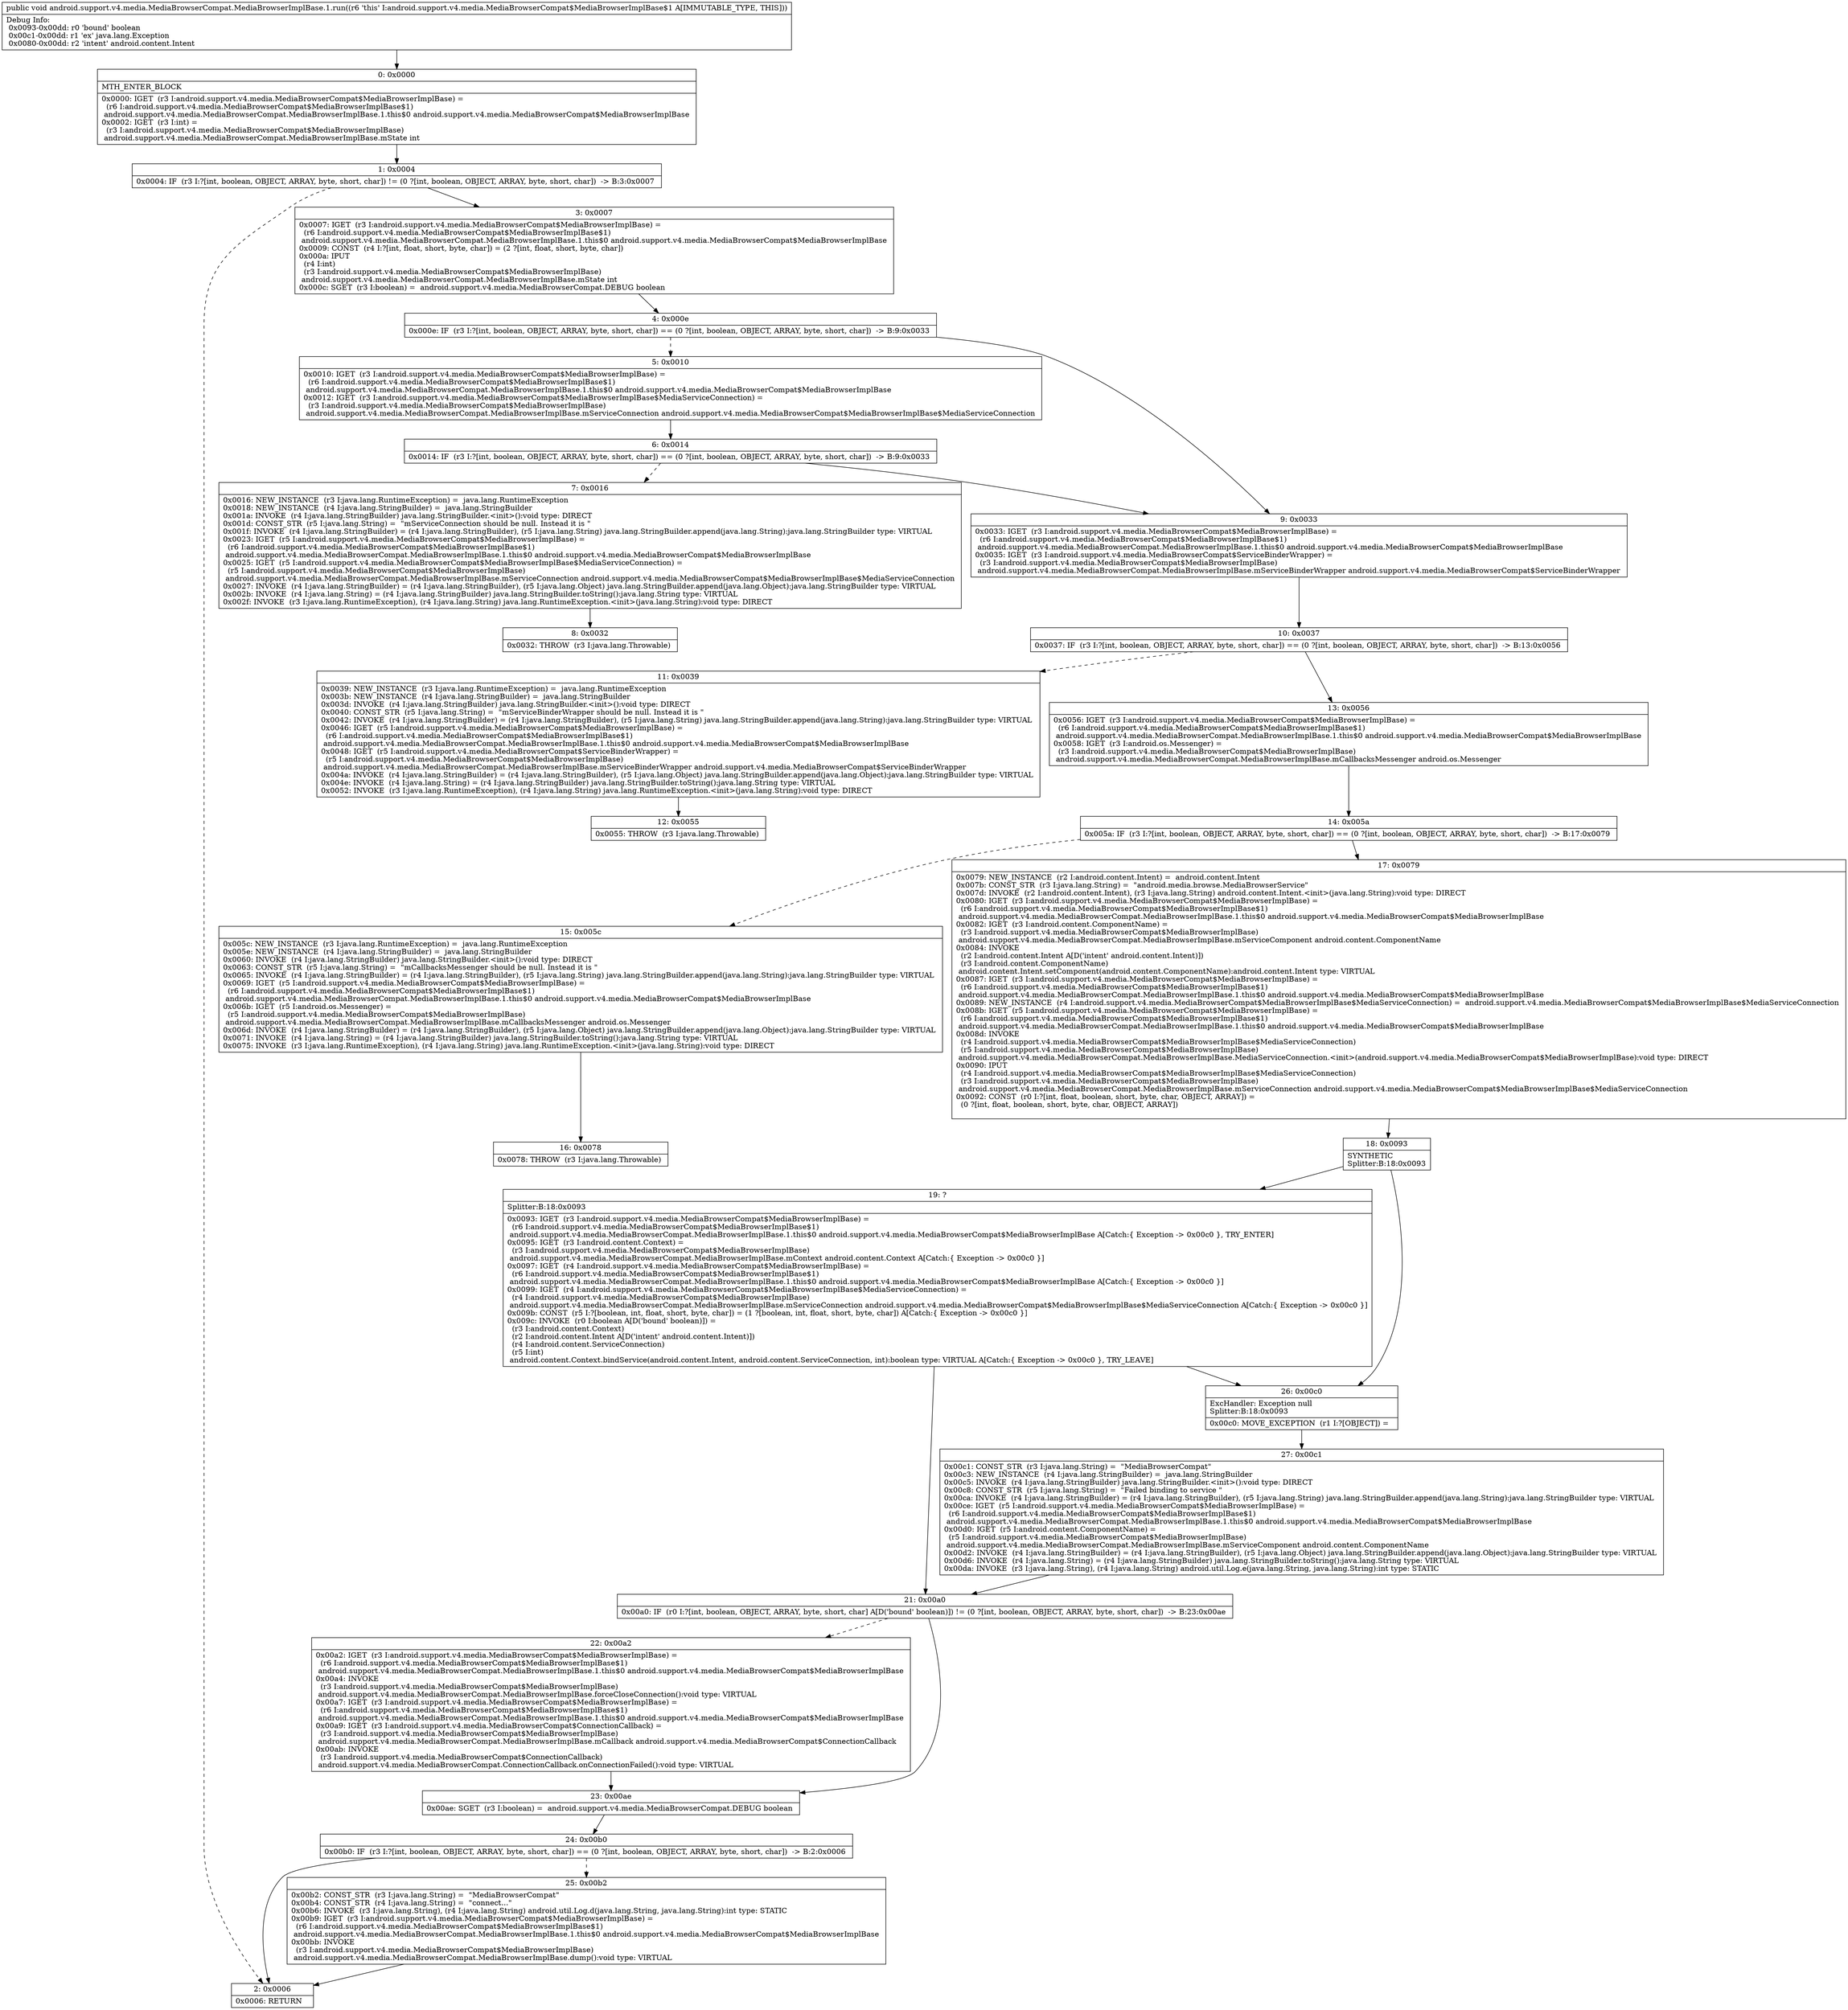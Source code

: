 digraph "CFG forandroid.support.v4.media.MediaBrowserCompat.MediaBrowserImplBase.1.run()V" {
Node_0 [shape=record,label="{0\:\ 0x0000|MTH_ENTER_BLOCK\l|0x0000: IGET  (r3 I:android.support.v4.media.MediaBrowserCompat$MediaBrowserImplBase) = \l  (r6 I:android.support.v4.media.MediaBrowserCompat$MediaBrowserImplBase$1)\l android.support.v4.media.MediaBrowserCompat.MediaBrowserImplBase.1.this$0 android.support.v4.media.MediaBrowserCompat$MediaBrowserImplBase \l0x0002: IGET  (r3 I:int) = \l  (r3 I:android.support.v4.media.MediaBrowserCompat$MediaBrowserImplBase)\l android.support.v4.media.MediaBrowserCompat.MediaBrowserImplBase.mState int \l}"];
Node_1 [shape=record,label="{1\:\ 0x0004|0x0004: IF  (r3 I:?[int, boolean, OBJECT, ARRAY, byte, short, char]) != (0 ?[int, boolean, OBJECT, ARRAY, byte, short, char])  \-\> B:3:0x0007 \l}"];
Node_2 [shape=record,label="{2\:\ 0x0006|0x0006: RETURN   \l}"];
Node_3 [shape=record,label="{3\:\ 0x0007|0x0007: IGET  (r3 I:android.support.v4.media.MediaBrowserCompat$MediaBrowserImplBase) = \l  (r6 I:android.support.v4.media.MediaBrowserCompat$MediaBrowserImplBase$1)\l android.support.v4.media.MediaBrowserCompat.MediaBrowserImplBase.1.this$0 android.support.v4.media.MediaBrowserCompat$MediaBrowserImplBase \l0x0009: CONST  (r4 I:?[int, float, short, byte, char]) = (2 ?[int, float, short, byte, char]) \l0x000a: IPUT  \l  (r4 I:int)\l  (r3 I:android.support.v4.media.MediaBrowserCompat$MediaBrowserImplBase)\l android.support.v4.media.MediaBrowserCompat.MediaBrowserImplBase.mState int \l0x000c: SGET  (r3 I:boolean) =  android.support.v4.media.MediaBrowserCompat.DEBUG boolean \l}"];
Node_4 [shape=record,label="{4\:\ 0x000e|0x000e: IF  (r3 I:?[int, boolean, OBJECT, ARRAY, byte, short, char]) == (0 ?[int, boolean, OBJECT, ARRAY, byte, short, char])  \-\> B:9:0x0033 \l}"];
Node_5 [shape=record,label="{5\:\ 0x0010|0x0010: IGET  (r3 I:android.support.v4.media.MediaBrowserCompat$MediaBrowserImplBase) = \l  (r6 I:android.support.v4.media.MediaBrowserCompat$MediaBrowserImplBase$1)\l android.support.v4.media.MediaBrowserCompat.MediaBrowserImplBase.1.this$0 android.support.v4.media.MediaBrowserCompat$MediaBrowserImplBase \l0x0012: IGET  (r3 I:android.support.v4.media.MediaBrowserCompat$MediaBrowserImplBase$MediaServiceConnection) = \l  (r3 I:android.support.v4.media.MediaBrowserCompat$MediaBrowserImplBase)\l android.support.v4.media.MediaBrowserCompat.MediaBrowserImplBase.mServiceConnection android.support.v4.media.MediaBrowserCompat$MediaBrowserImplBase$MediaServiceConnection \l}"];
Node_6 [shape=record,label="{6\:\ 0x0014|0x0014: IF  (r3 I:?[int, boolean, OBJECT, ARRAY, byte, short, char]) == (0 ?[int, boolean, OBJECT, ARRAY, byte, short, char])  \-\> B:9:0x0033 \l}"];
Node_7 [shape=record,label="{7\:\ 0x0016|0x0016: NEW_INSTANCE  (r3 I:java.lang.RuntimeException) =  java.lang.RuntimeException \l0x0018: NEW_INSTANCE  (r4 I:java.lang.StringBuilder) =  java.lang.StringBuilder \l0x001a: INVOKE  (r4 I:java.lang.StringBuilder) java.lang.StringBuilder.\<init\>():void type: DIRECT \l0x001d: CONST_STR  (r5 I:java.lang.String) =  \"mServiceConnection should be null. Instead it is \" \l0x001f: INVOKE  (r4 I:java.lang.StringBuilder) = (r4 I:java.lang.StringBuilder), (r5 I:java.lang.String) java.lang.StringBuilder.append(java.lang.String):java.lang.StringBuilder type: VIRTUAL \l0x0023: IGET  (r5 I:android.support.v4.media.MediaBrowserCompat$MediaBrowserImplBase) = \l  (r6 I:android.support.v4.media.MediaBrowserCompat$MediaBrowserImplBase$1)\l android.support.v4.media.MediaBrowserCompat.MediaBrowserImplBase.1.this$0 android.support.v4.media.MediaBrowserCompat$MediaBrowserImplBase \l0x0025: IGET  (r5 I:android.support.v4.media.MediaBrowserCompat$MediaBrowserImplBase$MediaServiceConnection) = \l  (r5 I:android.support.v4.media.MediaBrowserCompat$MediaBrowserImplBase)\l android.support.v4.media.MediaBrowserCompat.MediaBrowserImplBase.mServiceConnection android.support.v4.media.MediaBrowserCompat$MediaBrowserImplBase$MediaServiceConnection \l0x0027: INVOKE  (r4 I:java.lang.StringBuilder) = (r4 I:java.lang.StringBuilder), (r5 I:java.lang.Object) java.lang.StringBuilder.append(java.lang.Object):java.lang.StringBuilder type: VIRTUAL \l0x002b: INVOKE  (r4 I:java.lang.String) = (r4 I:java.lang.StringBuilder) java.lang.StringBuilder.toString():java.lang.String type: VIRTUAL \l0x002f: INVOKE  (r3 I:java.lang.RuntimeException), (r4 I:java.lang.String) java.lang.RuntimeException.\<init\>(java.lang.String):void type: DIRECT \l}"];
Node_8 [shape=record,label="{8\:\ 0x0032|0x0032: THROW  (r3 I:java.lang.Throwable) \l}"];
Node_9 [shape=record,label="{9\:\ 0x0033|0x0033: IGET  (r3 I:android.support.v4.media.MediaBrowserCompat$MediaBrowserImplBase) = \l  (r6 I:android.support.v4.media.MediaBrowserCompat$MediaBrowserImplBase$1)\l android.support.v4.media.MediaBrowserCompat.MediaBrowserImplBase.1.this$0 android.support.v4.media.MediaBrowserCompat$MediaBrowserImplBase \l0x0035: IGET  (r3 I:android.support.v4.media.MediaBrowserCompat$ServiceBinderWrapper) = \l  (r3 I:android.support.v4.media.MediaBrowserCompat$MediaBrowserImplBase)\l android.support.v4.media.MediaBrowserCompat.MediaBrowserImplBase.mServiceBinderWrapper android.support.v4.media.MediaBrowserCompat$ServiceBinderWrapper \l}"];
Node_10 [shape=record,label="{10\:\ 0x0037|0x0037: IF  (r3 I:?[int, boolean, OBJECT, ARRAY, byte, short, char]) == (0 ?[int, boolean, OBJECT, ARRAY, byte, short, char])  \-\> B:13:0x0056 \l}"];
Node_11 [shape=record,label="{11\:\ 0x0039|0x0039: NEW_INSTANCE  (r3 I:java.lang.RuntimeException) =  java.lang.RuntimeException \l0x003b: NEW_INSTANCE  (r4 I:java.lang.StringBuilder) =  java.lang.StringBuilder \l0x003d: INVOKE  (r4 I:java.lang.StringBuilder) java.lang.StringBuilder.\<init\>():void type: DIRECT \l0x0040: CONST_STR  (r5 I:java.lang.String) =  \"mServiceBinderWrapper should be null. Instead it is \" \l0x0042: INVOKE  (r4 I:java.lang.StringBuilder) = (r4 I:java.lang.StringBuilder), (r5 I:java.lang.String) java.lang.StringBuilder.append(java.lang.String):java.lang.StringBuilder type: VIRTUAL \l0x0046: IGET  (r5 I:android.support.v4.media.MediaBrowserCompat$MediaBrowserImplBase) = \l  (r6 I:android.support.v4.media.MediaBrowserCompat$MediaBrowserImplBase$1)\l android.support.v4.media.MediaBrowserCompat.MediaBrowserImplBase.1.this$0 android.support.v4.media.MediaBrowserCompat$MediaBrowserImplBase \l0x0048: IGET  (r5 I:android.support.v4.media.MediaBrowserCompat$ServiceBinderWrapper) = \l  (r5 I:android.support.v4.media.MediaBrowserCompat$MediaBrowserImplBase)\l android.support.v4.media.MediaBrowserCompat.MediaBrowserImplBase.mServiceBinderWrapper android.support.v4.media.MediaBrowserCompat$ServiceBinderWrapper \l0x004a: INVOKE  (r4 I:java.lang.StringBuilder) = (r4 I:java.lang.StringBuilder), (r5 I:java.lang.Object) java.lang.StringBuilder.append(java.lang.Object):java.lang.StringBuilder type: VIRTUAL \l0x004e: INVOKE  (r4 I:java.lang.String) = (r4 I:java.lang.StringBuilder) java.lang.StringBuilder.toString():java.lang.String type: VIRTUAL \l0x0052: INVOKE  (r3 I:java.lang.RuntimeException), (r4 I:java.lang.String) java.lang.RuntimeException.\<init\>(java.lang.String):void type: DIRECT \l}"];
Node_12 [shape=record,label="{12\:\ 0x0055|0x0055: THROW  (r3 I:java.lang.Throwable) \l}"];
Node_13 [shape=record,label="{13\:\ 0x0056|0x0056: IGET  (r3 I:android.support.v4.media.MediaBrowserCompat$MediaBrowserImplBase) = \l  (r6 I:android.support.v4.media.MediaBrowserCompat$MediaBrowserImplBase$1)\l android.support.v4.media.MediaBrowserCompat.MediaBrowserImplBase.1.this$0 android.support.v4.media.MediaBrowserCompat$MediaBrowserImplBase \l0x0058: IGET  (r3 I:android.os.Messenger) = \l  (r3 I:android.support.v4.media.MediaBrowserCompat$MediaBrowserImplBase)\l android.support.v4.media.MediaBrowserCompat.MediaBrowserImplBase.mCallbacksMessenger android.os.Messenger \l}"];
Node_14 [shape=record,label="{14\:\ 0x005a|0x005a: IF  (r3 I:?[int, boolean, OBJECT, ARRAY, byte, short, char]) == (0 ?[int, boolean, OBJECT, ARRAY, byte, short, char])  \-\> B:17:0x0079 \l}"];
Node_15 [shape=record,label="{15\:\ 0x005c|0x005c: NEW_INSTANCE  (r3 I:java.lang.RuntimeException) =  java.lang.RuntimeException \l0x005e: NEW_INSTANCE  (r4 I:java.lang.StringBuilder) =  java.lang.StringBuilder \l0x0060: INVOKE  (r4 I:java.lang.StringBuilder) java.lang.StringBuilder.\<init\>():void type: DIRECT \l0x0063: CONST_STR  (r5 I:java.lang.String) =  \"mCallbacksMessenger should be null. Instead it is \" \l0x0065: INVOKE  (r4 I:java.lang.StringBuilder) = (r4 I:java.lang.StringBuilder), (r5 I:java.lang.String) java.lang.StringBuilder.append(java.lang.String):java.lang.StringBuilder type: VIRTUAL \l0x0069: IGET  (r5 I:android.support.v4.media.MediaBrowserCompat$MediaBrowserImplBase) = \l  (r6 I:android.support.v4.media.MediaBrowserCompat$MediaBrowserImplBase$1)\l android.support.v4.media.MediaBrowserCompat.MediaBrowserImplBase.1.this$0 android.support.v4.media.MediaBrowserCompat$MediaBrowserImplBase \l0x006b: IGET  (r5 I:android.os.Messenger) = \l  (r5 I:android.support.v4.media.MediaBrowserCompat$MediaBrowserImplBase)\l android.support.v4.media.MediaBrowserCompat.MediaBrowserImplBase.mCallbacksMessenger android.os.Messenger \l0x006d: INVOKE  (r4 I:java.lang.StringBuilder) = (r4 I:java.lang.StringBuilder), (r5 I:java.lang.Object) java.lang.StringBuilder.append(java.lang.Object):java.lang.StringBuilder type: VIRTUAL \l0x0071: INVOKE  (r4 I:java.lang.String) = (r4 I:java.lang.StringBuilder) java.lang.StringBuilder.toString():java.lang.String type: VIRTUAL \l0x0075: INVOKE  (r3 I:java.lang.RuntimeException), (r4 I:java.lang.String) java.lang.RuntimeException.\<init\>(java.lang.String):void type: DIRECT \l}"];
Node_16 [shape=record,label="{16\:\ 0x0078|0x0078: THROW  (r3 I:java.lang.Throwable) \l}"];
Node_17 [shape=record,label="{17\:\ 0x0079|0x0079: NEW_INSTANCE  (r2 I:android.content.Intent) =  android.content.Intent \l0x007b: CONST_STR  (r3 I:java.lang.String) =  \"android.media.browse.MediaBrowserService\" \l0x007d: INVOKE  (r2 I:android.content.Intent), (r3 I:java.lang.String) android.content.Intent.\<init\>(java.lang.String):void type: DIRECT \l0x0080: IGET  (r3 I:android.support.v4.media.MediaBrowserCompat$MediaBrowserImplBase) = \l  (r6 I:android.support.v4.media.MediaBrowserCompat$MediaBrowserImplBase$1)\l android.support.v4.media.MediaBrowserCompat.MediaBrowserImplBase.1.this$0 android.support.v4.media.MediaBrowserCompat$MediaBrowserImplBase \l0x0082: IGET  (r3 I:android.content.ComponentName) = \l  (r3 I:android.support.v4.media.MediaBrowserCompat$MediaBrowserImplBase)\l android.support.v4.media.MediaBrowserCompat.MediaBrowserImplBase.mServiceComponent android.content.ComponentName \l0x0084: INVOKE  \l  (r2 I:android.content.Intent A[D('intent' android.content.Intent)])\l  (r3 I:android.content.ComponentName)\l android.content.Intent.setComponent(android.content.ComponentName):android.content.Intent type: VIRTUAL \l0x0087: IGET  (r3 I:android.support.v4.media.MediaBrowserCompat$MediaBrowserImplBase) = \l  (r6 I:android.support.v4.media.MediaBrowserCompat$MediaBrowserImplBase$1)\l android.support.v4.media.MediaBrowserCompat.MediaBrowserImplBase.1.this$0 android.support.v4.media.MediaBrowserCompat$MediaBrowserImplBase \l0x0089: NEW_INSTANCE  (r4 I:android.support.v4.media.MediaBrowserCompat$MediaBrowserImplBase$MediaServiceConnection) =  android.support.v4.media.MediaBrowserCompat$MediaBrowserImplBase$MediaServiceConnection \l0x008b: IGET  (r5 I:android.support.v4.media.MediaBrowserCompat$MediaBrowserImplBase) = \l  (r6 I:android.support.v4.media.MediaBrowserCompat$MediaBrowserImplBase$1)\l android.support.v4.media.MediaBrowserCompat.MediaBrowserImplBase.1.this$0 android.support.v4.media.MediaBrowserCompat$MediaBrowserImplBase \l0x008d: INVOKE  \l  (r4 I:android.support.v4.media.MediaBrowserCompat$MediaBrowserImplBase$MediaServiceConnection)\l  (r5 I:android.support.v4.media.MediaBrowserCompat$MediaBrowserImplBase)\l android.support.v4.media.MediaBrowserCompat.MediaBrowserImplBase.MediaServiceConnection.\<init\>(android.support.v4.media.MediaBrowserCompat$MediaBrowserImplBase):void type: DIRECT \l0x0090: IPUT  \l  (r4 I:android.support.v4.media.MediaBrowserCompat$MediaBrowserImplBase$MediaServiceConnection)\l  (r3 I:android.support.v4.media.MediaBrowserCompat$MediaBrowserImplBase)\l android.support.v4.media.MediaBrowserCompat.MediaBrowserImplBase.mServiceConnection android.support.v4.media.MediaBrowserCompat$MediaBrowserImplBase$MediaServiceConnection \l0x0092: CONST  (r0 I:?[int, float, boolean, short, byte, char, OBJECT, ARRAY]) = \l  (0 ?[int, float, boolean, short, byte, char, OBJECT, ARRAY])\l \l}"];
Node_18 [shape=record,label="{18\:\ 0x0093|SYNTHETIC\lSplitter:B:18:0x0093\l}"];
Node_19 [shape=record,label="{19\:\ ?|Splitter:B:18:0x0093\l|0x0093: IGET  (r3 I:android.support.v4.media.MediaBrowserCompat$MediaBrowserImplBase) = \l  (r6 I:android.support.v4.media.MediaBrowserCompat$MediaBrowserImplBase$1)\l android.support.v4.media.MediaBrowserCompat.MediaBrowserImplBase.1.this$0 android.support.v4.media.MediaBrowserCompat$MediaBrowserImplBase A[Catch:\{ Exception \-\> 0x00c0 \}, TRY_ENTER]\l0x0095: IGET  (r3 I:android.content.Context) = \l  (r3 I:android.support.v4.media.MediaBrowserCompat$MediaBrowserImplBase)\l android.support.v4.media.MediaBrowserCompat.MediaBrowserImplBase.mContext android.content.Context A[Catch:\{ Exception \-\> 0x00c0 \}]\l0x0097: IGET  (r4 I:android.support.v4.media.MediaBrowserCompat$MediaBrowserImplBase) = \l  (r6 I:android.support.v4.media.MediaBrowserCompat$MediaBrowserImplBase$1)\l android.support.v4.media.MediaBrowserCompat.MediaBrowserImplBase.1.this$0 android.support.v4.media.MediaBrowserCompat$MediaBrowserImplBase A[Catch:\{ Exception \-\> 0x00c0 \}]\l0x0099: IGET  (r4 I:android.support.v4.media.MediaBrowserCompat$MediaBrowserImplBase$MediaServiceConnection) = \l  (r4 I:android.support.v4.media.MediaBrowserCompat$MediaBrowserImplBase)\l android.support.v4.media.MediaBrowserCompat.MediaBrowserImplBase.mServiceConnection android.support.v4.media.MediaBrowserCompat$MediaBrowserImplBase$MediaServiceConnection A[Catch:\{ Exception \-\> 0x00c0 \}]\l0x009b: CONST  (r5 I:?[boolean, int, float, short, byte, char]) = (1 ?[boolean, int, float, short, byte, char]) A[Catch:\{ Exception \-\> 0x00c0 \}]\l0x009c: INVOKE  (r0 I:boolean A[D('bound' boolean)]) = \l  (r3 I:android.content.Context)\l  (r2 I:android.content.Intent A[D('intent' android.content.Intent)])\l  (r4 I:android.content.ServiceConnection)\l  (r5 I:int)\l android.content.Context.bindService(android.content.Intent, android.content.ServiceConnection, int):boolean type: VIRTUAL A[Catch:\{ Exception \-\> 0x00c0 \}, TRY_LEAVE]\l}"];
Node_21 [shape=record,label="{21\:\ 0x00a0|0x00a0: IF  (r0 I:?[int, boolean, OBJECT, ARRAY, byte, short, char] A[D('bound' boolean)]) != (0 ?[int, boolean, OBJECT, ARRAY, byte, short, char])  \-\> B:23:0x00ae \l}"];
Node_22 [shape=record,label="{22\:\ 0x00a2|0x00a2: IGET  (r3 I:android.support.v4.media.MediaBrowserCompat$MediaBrowserImplBase) = \l  (r6 I:android.support.v4.media.MediaBrowserCompat$MediaBrowserImplBase$1)\l android.support.v4.media.MediaBrowserCompat.MediaBrowserImplBase.1.this$0 android.support.v4.media.MediaBrowserCompat$MediaBrowserImplBase \l0x00a4: INVOKE  \l  (r3 I:android.support.v4.media.MediaBrowserCompat$MediaBrowserImplBase)\l android.support.v4.media.MediaBrowserCompat.MediaBrowserImplBase.forceCloseConnection():void type: VIRTUAL \l0x00a7: IGET  (r3 I:android.support.v4.media.MediaBrowserCompat$MediaBrowserImplBase) = \l  (r6 I:android.support.v4.media.MediaBrowserCompat$MediaBrowserImplBase$1)\l android.support.v4.media.MediaBrowserCompat.MediaBrowserImplBase.1.this$0 android.support.v4.media.MediaBrowserCompat$MediaBrowserImplBase \l0x00a9: IGET  (r3 I:android.support.v4.media.MediaBrowserCompat$ConnectionCallback) = \l  (r3 I:android.support.v4.media.MediaBrowserCompat$MediaBrowserImplBase)\l android.support.v4.media.MediaBrowserCompat.MediaBrowserImplBase.mCallback android.support.v4.media.MediaBrowserCompat$ConnectionCallback \l0x00ab: INVOKE  \l  (r3 I:android.support.v4.media.MediaBrowserCompat$ConnectionCallback)\l android.support.v4.media.MediaBrowserCompat.ConnectionCallback.onConnectionFailed():void type: VIRTUAL \l}"];
Node_23 [shape=record,label="{23\:\ 0x00ae|0x00ae: SGET  (r3 I:boolean) =  android.support.v4.media.MediaBrowserCompat.DEBUG boolean \l}"];
Node_24 [shape=record,label="{24\:\ 0x00b0|0x00b0: IF  (r3 I:?[int, boolean, OBJECT, ARRAY, byte, short, char]) == (0 ?[int, boolean, OBJECT, ARRAY, byte, short, char])  \-\> B:2:0x0006 \l}"];
Node_25 [shape=record,label="{25\:\ 0x00b2|0x00b2: CONST_STR  (r3 I:java.lang.String) =  \"MediaBrowserCompat\" \l0x00b4: CONST_STR  (r4 I:java.lang.String) =  \"connect...\" \l0x00b6: INVOKE  (r3 I:java.lang.String), (r4 I:java.lang.String) android.util.Log.d(java.lang.String, java.lang.String):int type: STATIC \l0x00b9: IGET  (r3 I:android.support.v4.media.MediaBrowserCompat$MediaBrowserImplBase) = \l  (r6 I:android.support.v4.media.MediaBrowserCompat$MediaBrowserImplBase$1)\l android.support.v4.media.MediaBrowserCompat.MediaBrowserImplBase.1.this$0 android.support.v4.media.MediaBrowserCompat$MediaBrowserImplBase \l0x00bb: INVOKE  \l  (r3 I:android.support.v4.media.MediaBrowserCompat$MediaBrowserImplBase)\l android.support.v4.media.MediaBrowserCompat.MediaBrowserImplBase.dump():void type: VIRTUAL \l}"];
Node_26 [shape=record,label="{26\:\ 0x00c0|ExcHandler: Exception null\lSplitter:B:18:0x0093\l|0x00c0: MOVE_EXCEPTION  (r1 I:?[OBJECT]) =  \l}"];
Node_27 [shape=record,label="{27\:\ 0x00c1|0x00c1: CONST_STR  (r3 I:java.lang.String) =  \"MediaBrowserCompat\" \l0x00c3: NEW_INSTANCE  (r4 I:java.lang.StringBuilder) =  java.lang.StringBuilder \l0x00c5: INVOKE  (r4 I:java.lang.StringBuilder) java.lang.StringBuilder.\<init\>():void type: DIRECT \l0x00c8: CONST_STR  (r5 I:java.lang.String) =  \"Failed binding to service \" \l0x00ca: INVOKE  (r4 I:java.lang.StringBuilder) = (r4 I:java.lang.StringBuilder), (r5 I:java.lang.String) java.lang.StringBuilder.append(java.lang.String):java.lang.StringBuilder type: VIRTUAL \l0x00ce: IGET  (r5 I:android.support.v4.media.MediaBrowserCompat$MediaBrowserImplBase) = \l  (r6 I:android.support.v4.media.MediaBrowserCompat$MediaBrowserImplBase$1)\l android.support.v4.media.MediaBrowserCompat.MediaBrowserImplBase.1.this$0 android.support.v4.media.MediaBrowserCompat$MediaBrowserImplBase \l0x00d0: IGET  (r5 I:android.content.ComponentName) = \l  (r5 I:android.support.v4.media.MediaBrowserCompat$MediaBrowserImplBase)\l android.support.v4.media.MediaBrowserCompat.MediaBrowserImplBase.mServiceComponent android.content.ComponentName \l0x00d2: INVOKE  (r4 I:java.lang.StringBuilder) = (r4 I:java.lang.StringBuilder), (r5 I:java.lang.Object) java.lang.StringBuilder.append(java.lang.Object):java.lang.StringBuilder type: VIRTUAL \l0x00d6: INVOKE  (r4 I:java.lang.String) = (r4 I:java.lang.StringBuilder) java.lang.StringBuilder.toString():java.lang.String type: VIRTUAL \l0x00da: INVOKE  (r3 I:java.lang.String), (r4 I:java.lang.String) android.util.Log.e(java.lang.String, java.lang.String):int type: STATIC \l}"];
MethodNode[shape=record,label="{public void android.support.v4.media.MediaBrowserCompat.MediaBrowserImplBase.1.run((r6 'this' I:android.support.v4.media.MediaBrowserCompat$MediaBrowserImplBase$1 A[IMMUTABLE_TYPE, THIS]))  | Debug Info:\l  0x0093\-0x00dd: r0 'bound' boolean\l  0x00c1\-0x00dd: r1 'ex' java.lang.Exception\l  0x0080\-0x00dd: r2 'intent' android.content.Intent\l}"];
MethodNode -> Node_0;
Node_0 -> Node_1;
Node_1 -> Node_2[style=dashed];
Node_1 -> Node_3;
Node_3 -> Node_4;
Node_4 -> Node_5[style=dashed];
Node_4 -> Node_9;
Node_5 -> Node_6;
Node_6 -> Node_7[style=dashed];
Node_6 -> Node_9;
Node_7 -> Node_8;
Node_9 -> Node_10;
Node_10 -> Node_11[style=dashed];
Node_10 -> Node_13;
Node_11 -> Node_12;
Node_13 -> Node_14;
Node_14 -> Node_15[style=dashed];
Node_14 -> Node_17;
Node_15 -> Node_16;
Node_17 -> Node_18;
Node_18 -> Node_19;
Node_18 -> Node_26;
Node_19 -> Node_26;
Node_19 -> Node_21;
Node_21 -> Node_22[style=dashed];
Node_21 -> Node_23;
Node_22 -> Node_23;
Node_23 -> Node_24;
Node_24 -> Node_2;
Node_24 -> Node_25[style=dashed];
Node_25 -> Node_2;
Node_26 -> Node_27;
Node_27 -> Node_21;
}

